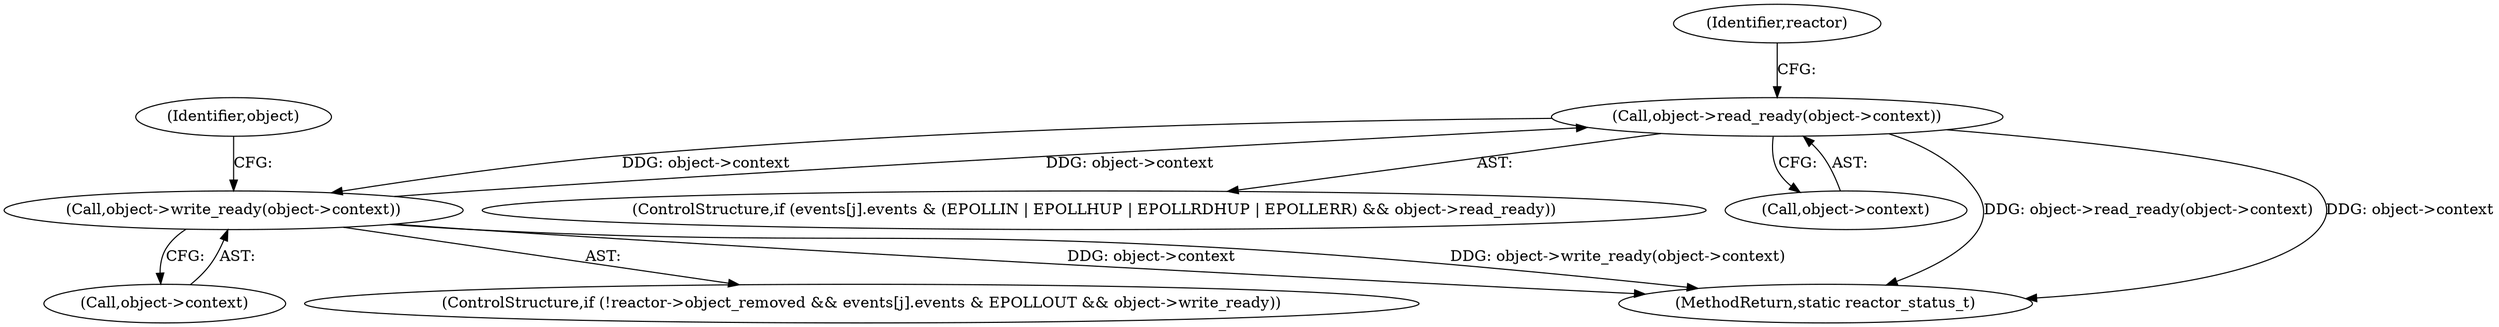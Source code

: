 digraph "0_Android_472271b153c5dc53c28beac55480a8d8434b2d5c_59@API" {
"1000287" [label="(Call,object->read_ready(object->context))"];
"1000308" [label="(Call,object->write_ready(object->context))"];
"1000287" [label="(Call,object->read_ready(object->context))"];
"1000309" [label="(Call,object->context)"];
"1000315" [label="(Identifier,object)"];
"1000291" [label="(ControlStructure,if (!reactor->object_removed && events[j].events & EPOLLOUT && object->write_ready))"];
"1000295" [label="(Identifier,reactor)"];
"1000269" [label="(ControlStructure,if (events[j].events & (EPOLLIN | EPOLLHUP | EPOLLRDHUP | EPOLLERR) && object->read_ready))"];
"1000308" [label="(Call,object->write_ready(object->context))"];
"1000288" [label="(Call,object->context)"];
"1000336" [label="(MethodReturn,static reactor_status_t)"];
"1000287" [label="(Call,object->read_ready(object->context))"];
"1000287" -> "1000269"  [label="AST: "];
"1000287" -> "1000288"  [label="CFG: "];
"1000288" -> "1000287"  [label="AST: "];
"1000295" -> "1000287"  [label="CFG: "];
"1000287" -> "1000336"  [label="DDG: object->read_ready(object->context)"];
"1000287" -> "1000336"  [label="DDG: object->context"];
"1000308" -> "1000287"  [label="DDG: object->context"];
"1000287" -> "1000308"  [label="DDG: object->context"];
"1000308" -> "1000291"  [label="AST: "];
"1000308" -> "1000309"  [label="CFG: "];
"1000309" -> "1000308"  [label="AST: "];
"1000315" -> "1000308"  [label="CFG: "];
"1000308" -> "1000336"  [label="DDG: object->context"];
"1000308" -> "1000336"  [label="DDG: object->write_ready(object->context)"];
}
